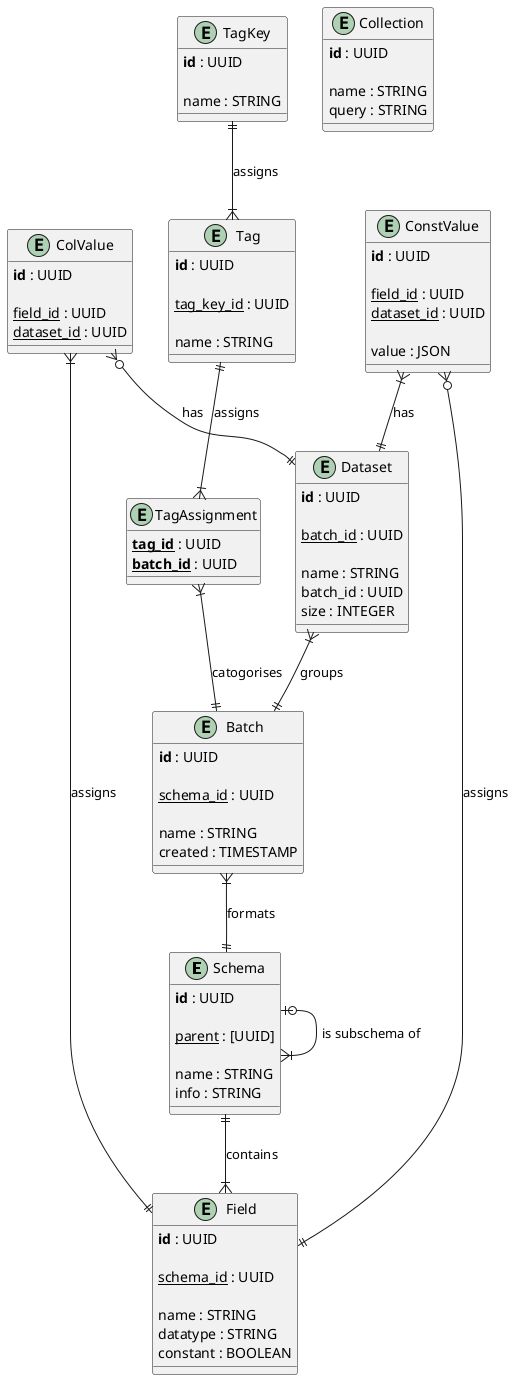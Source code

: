 @startuml eer
!define pk(x) <b>x</b>
!define fk(x) <u>x</u>

entity Schema {
    pk(id) : UUID
    
    fk(parent) : [UUID]

    name : STRING
    info : STRING
}

entity Field {
    pk(id) : UUID
    
    fk(schema_id) : UUID
    
    name : STRING
    datatype : STRING
    constant : BOOLEAN
}

entity Dataset {
    pk(id) : UUID
    
    fk(batch_id) : UUID
    
    name : STRING
    batch_id : UUID
    size : INTEGER
}

entity Batch {
    pk(id) : UUID
    
    fk(schema_id) : UUID
    
    name : STRING
    created : TIMESTAMP
}

entity Collection {
    pk(id) : UUID
    
    name : STRING
    query : STRING
}

entity TagKey {
    pk(id) : UUID
    
    name : STRING
}

entity TagAssignment {
    pk(fk(tag_id)) : UUID
    pk(fk(batch_id)) : UUID
}

entity Tag {
    pk(id) : UUID

    fk(tag_key_id) : UUID

    name : STRING
}

entity ConstValue {
    pk(id) : UUID

    fk(field_id) : UUID
    fk(dataset_id) : UUID

    value : JSON
}

entity ColValue {
    pk(id) : UUID
    ' ID is also the file name that holds the column data

    fk(field_id) : UUID
    fk(dataset_id) : UUID
}

Dataset }|--|| Batch : groups
Batch }|--|| Schema : formats
Schema ||--|{ Field : contains
Schema |o--|{ Schema : is subschema of
TagKey ||--|{ Tag : assigns
TagAssignment }|--|| Batch : catogorises
Tag ||--|{ TagAssignment : assigns
ConstValue }o--|| Field : assigns
ColValue }|--|| Field : assigns
ConstValue }|--|| Dataset : has
ColValue }o--|| Dataset : has
@enduml
